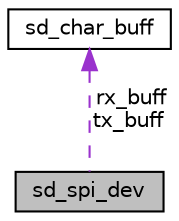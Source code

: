 digraph "sd_spi_dev"
{
  edge [fontname="Helvetica",fontsize="10",labelfontname="Helvetica",labelfontsize="10"];
  node [fontname="Helvetica",fontsize="10",shape=record];
  Node1 [label="sd_spi_dev",height=0.2,width=0.4,color="black", fillcolor="grey75", style="filled", fontcolor="black"];
  Node2 -> Node1 [dir="back",color="darkorchid3",fontsize="10",style="dashed",label=" rx_buff\ntx_buff" ,fontname="Helvetica"];
  Node2 [label="sd_char_buff",height=0.2,width=0.4,color="black", fillcolor="white", style="filled",URL="$structsd__char__buff.html",tooltip="Character buffer structure. "];
}
